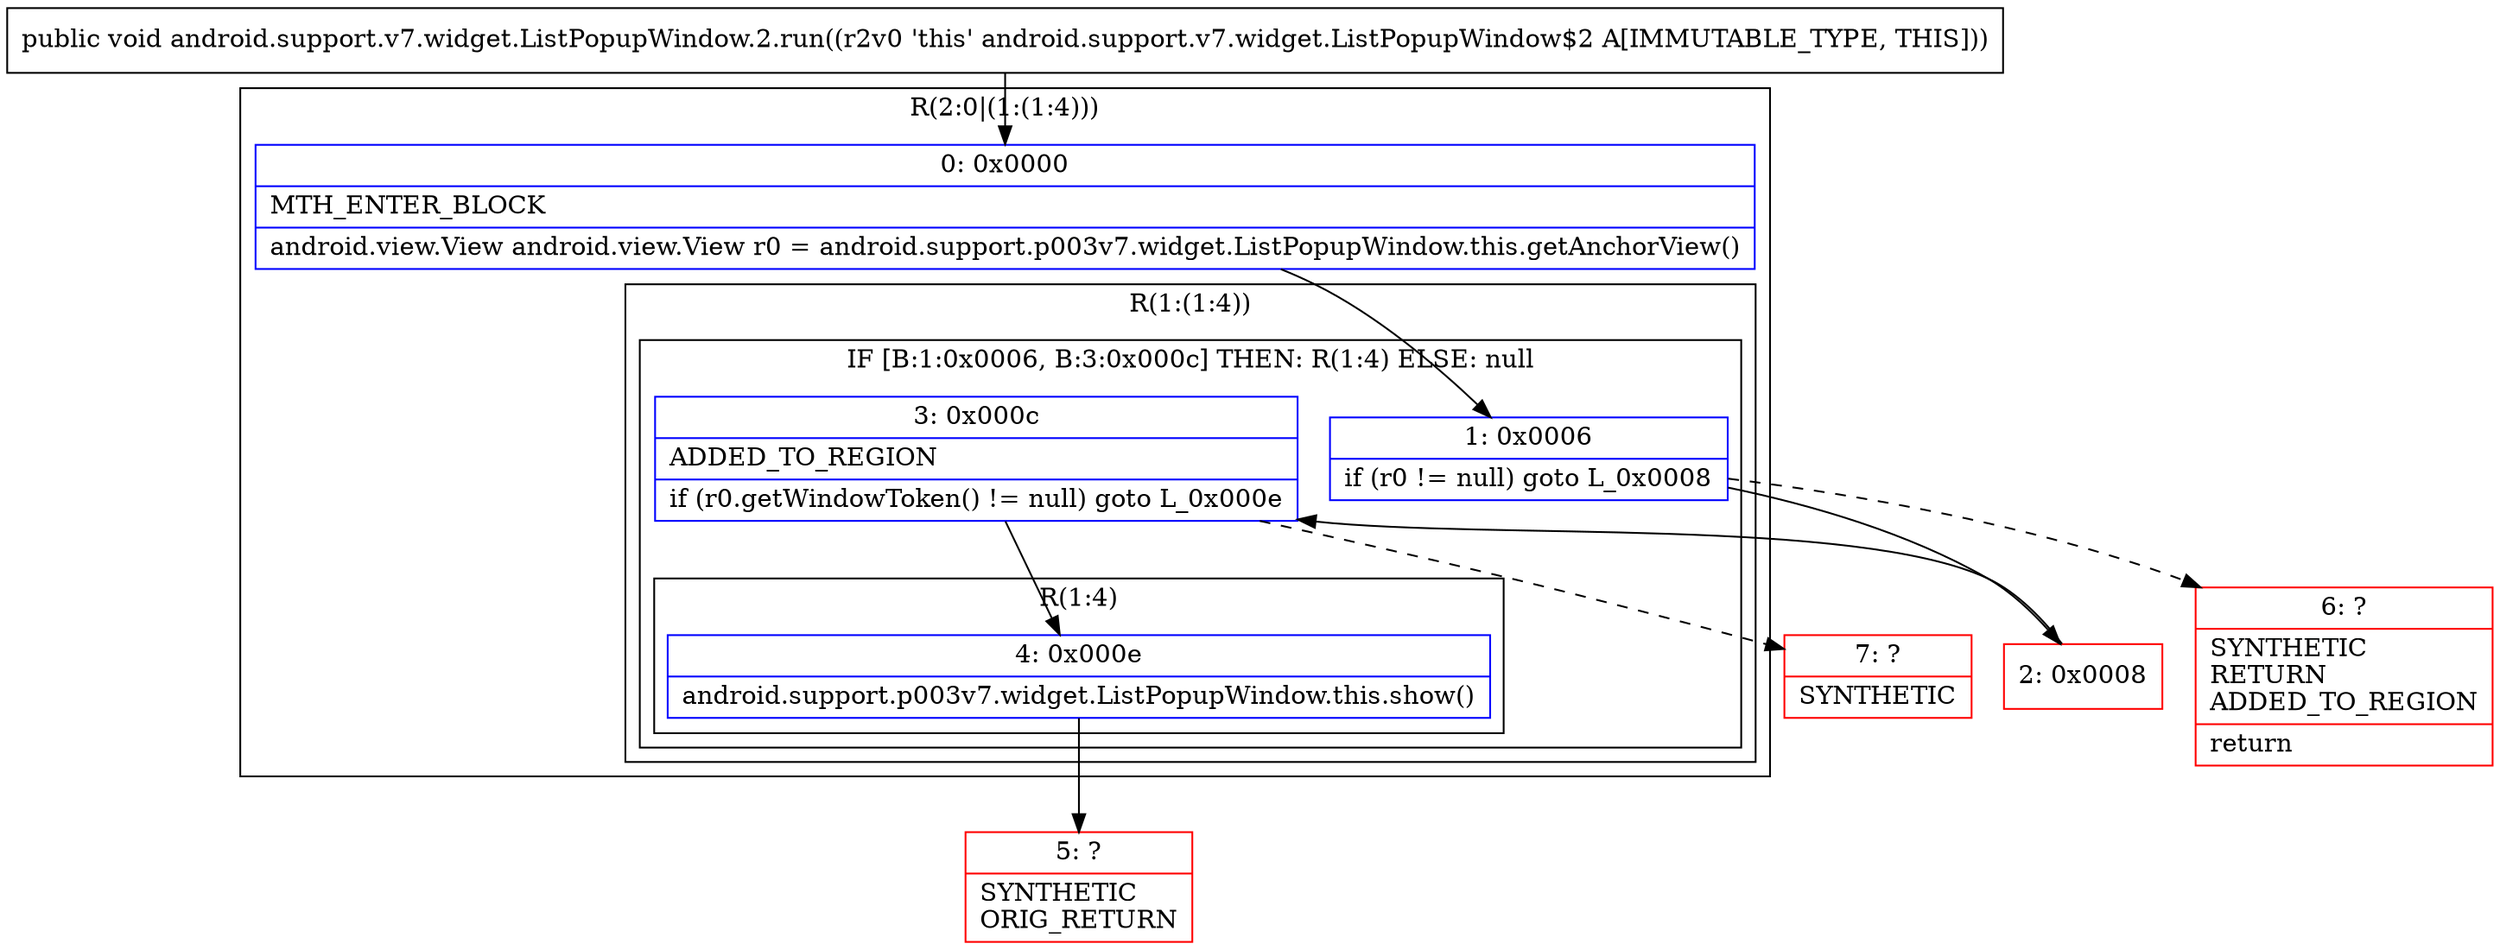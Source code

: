 digraph "CFG forandroid.support.v7.widget.ListPopupWindow.2.run()V" {
subgraph cluster_Region_464915028 {
label = "R(2:0|(1:(1:4)))";
node [shape=record,color=blue];
Node_0 [shape=record,label="{0\:\ 0x0000|MTH_ENTER_BLOCK\l|android.view.View android.view.View r0 = android.support.p003v7.widget.ListPopupWindow.this.getAnchorView()\l}"];
subgraph cluster_Region_118412811 {
label = "R(1:(1:4))";
node [shape=record,color=blue];
subgraph cluster_IfRegion_780463865 {
label = "IF [B:1:0x0006, B:3:0x000c] THEN: R(1:4) ELSE: null";
node [shape=record,color=blue];
Node_1 [shape=record,label="{1\:\ 0x0006|if (r0 != null) goto L_0x0008\l}"];
Node_3 [shape=record,label="{3\:\ 0x000c|ADDED_TO_REGION\l|if (r0.getWindowToken() != null) goto L_0x000e\l}"];
subgraph cluster_Region_1450692303 {
label = "R(1:4)";
node [shape=record,color=blue];
Node_4 [shape=record,label="{4\:\ 0x000e|android.support.p003v7.widget.ListPopupWindow.this.show()\l}"];
}
}
}
}
Node_2 [shape=record,color=red,label="{2\:\ 0x0008}"];
Node_5 [shape=record,color=red,label="{5\:\ ?|SYNTHETIC\lORIG_RETURN\l}"];
Node_6 [shape=record,color=red,label="{6\:\ ?|SYNTHETIC\lRETURN\lADDED_TO_REGION\l|return\l}"];
Node_7 [shape=record,color=red,label="{7\:\ ?|SYNTHETIC\l}"];
MethodNode[shape=record,label="{public void android.support.v7.widget.ListPopupWindow.2.run((r2v0 'this' android.support.v7.widget.ListPopupWindow$2 A[IMMUTABLE_TYPE, THIS])) }"];
MethodNode -> Node_0;
Node_0 -> Node_1;
Node_1 -> Node_2;
Node_1 -> Node_6[style=dashed];
Node_3 -> Node_4;
Node_3 -> Node_7[style=dashed];
Node_4 -> Node_5;
Node_2 -> Node_3;
}

